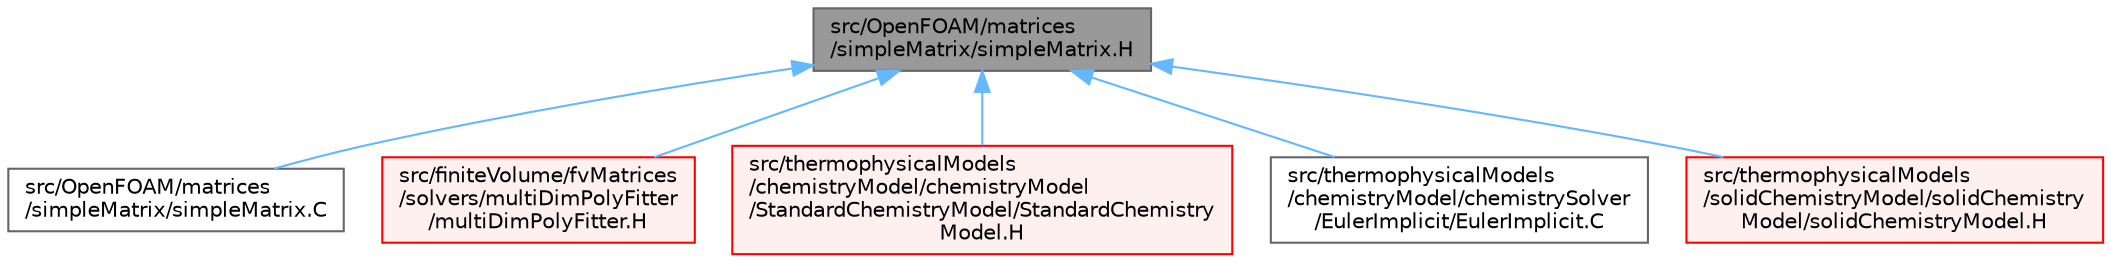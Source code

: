 digraph "src/OpenFOAM/matrices/simpleMatrix/simpleMatrix.H"
{
 // LATEX_PDF_SIZE
  bgcolor="transparent";
  edge [fontname=Helvetica,fontsize=10,labelfontname=Helvetica,labelfontsize=10];
  node [fontname=Helvetica,fontsize=10,shape=box,height=0.2,width=0.4];
  Node1 [id="Node000001",label="src/OpenFOAM/matrices\l/simpleMatrix/simpleMatrix.H",height=0.2,width=0.4,color="gray40", fillcolor="grey60", style="filled", fontcolor="black",tooltip=" "];
  Node1 -> Node2 [id="edge1_Node000001_Node000002",dir="back",color="steelblue1",style="solid",tooltip=" "];
  Node2 [id="Node000002",label="src/OpenFOAM/matrices\l/simpleMatrix/simpleMatrix.C",height=0.2,width=0.4,color="grey40", fillcolor="white", style="filled",URL="$simpleMatrix_8C.html",tooltip=" "];
  Node1 -> Node3 [id="edge2_Node000001_Node000003",dir="back",color="steelblue1",style="solid",tooltip=" "];
  Node3 [id="Node000003",label="src/finiteVolume/fvMatrices\l/solvers/multiDimPolyFitter\l/multiDimPolyFitter.H",height=0.2,width=0.4,color="red", fillcolor="#FFF0F0", style="filled",URL="$multiDimPolyFitter_8H.html",tooltip=" "];
  Node1 -> Node9 [id="edge3_Node000001_Node000009",dir="back",color="steelblue1",style="solid",tooltip=" "];
  Node9 [id="Node000009",label="src/thermophysicalModels\l/chemistryModel/chemistryModel\l/StandardChemistryModel/StandardChemistry\lModel.H",height=0.2,width=0.4,color="red", fillcolor="#FFF0F0", style="filled",URL="$StandardChemistryModel_8H.html",tooltip=" "];
  Node1 -> Node18 [id="edge4_Node000001_Node000018",dir="back",color="steelblue1",style="solid",tooltip=" "];
  Node18 [id="Node000018",label="src/thermophysicalModels\l/chemistryModel/chemistrySolver\l/EulerImplicit/EulerImplicit.C",height=0.2,width=0.4,color="grey40", fillcolor="white", style="filled",URL="$EulerImplicit_8C.html",tooltip=" "];
  Node1 -> Node19 [id="edge5_Node000001_Node000019",dir="back",color="steelblue1",style="solid",tooltip=" "];
  Node19 [id="Node000019",label="src/thermophysicalModels\l/solidChemistryModel/solidChemistry\lModel/solidChemistryModel.H",height=0.2,width=0.4,color="red", fillcolor="#FFF0F0", style="filled",URL="$solidChemistryModel_8H.html",tooltip=" "];
}
